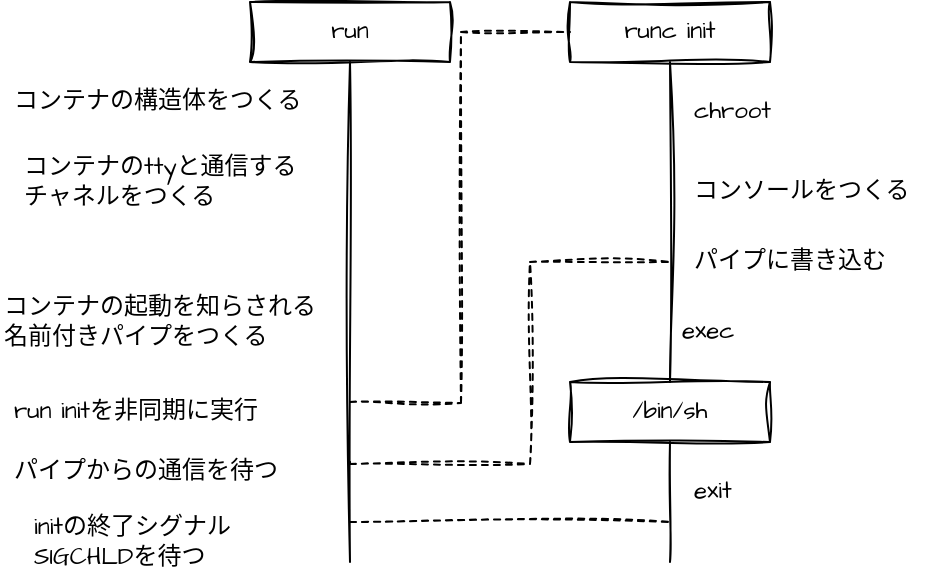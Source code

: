 <mxfile version="24.9.0">
  <diagram id="sAPiVkavU_vM4pkCJuUF" name="ページ1">
    <mxGraphModel dx="1422" dy="842" grid="1" gridSize="10" guides="1" tooltips="1" connect="1" arrows="1" fold="1" page="1" pageScale="1" pageWidth="827" pageHeight="1169" math="0" shadow="0">
      <root>
        <mxCell id="0" />
        <mxCell id="1" parent="0" />
        <mxCell id="mw6lGW8Ky8HHK7FtgKDe-1" value="" style="group" vertex="1" connectable="0" parent="1">
          <mxGeometry x="75" y="80" width="465" height="290" as="geometry" />
        </mxCell>
        <mxCell id="2hfiS1e1vaS1avcaZc8Z-2" value="run" style="rounded=0;whiteSpace=wrap;html=1;sketch=1;hachureGap=4;jiggle=2;curveFitting=1;fontFamily=Architects Daughter;fontSource=https%3A%2F%2Ffonts.googleapis.com%2Fcss%3Ffamily%3DArchitects%2BDaughter;fillColor=none;" parent="mw6lGW8Ky8HHK7FtgKDe-1" vertex="1">
          <mxGeometry x="125" width="100" height="30" as="geometry" />
        </mxCell>
        <mxCell id="2hfiS1e1vaS1avcaZc8Z-4" value="" style="endArrow=none;html=1;rounded=0;sketch=1;hachureGap=4;jiggle=2;curveFitting=1;fontFamily=Architects Daughter;fontSource=https%3A%2F%2Ffonts.googleapis.com%2Fcss%3Ffamily%3DArchitects%2BDaughter;entryX=0.5;entryY=1;entryDx=0;entryDy=0;" parent="mw6lGW8Ky8HHK7FtgKDe-1" target="2hfiS1e1vaS1avcaZc8Z-2" edge="1">
          <mxGeometry width="50" height="50" relative="1" as="geometry">
            <mxPoint x="175" y="280" as="sourcePoint" />
            <mxPoint x="285" y="220" as="targetPoint" />
          </mxGeometry>
        </mxCell>
        <mxCell id="2hfiS1e1vaS1avcaZc8Z-8" value="コンテナの構造体をつくる" style="text;html=1;align=left;verticalAlign=middle;whiteSpace=wrap;rounded=0;fontFamily=Architects Daughter;fontSource=https%3A%2F%2Ffonts.googleapis.com%2Fcss%3Ffamily%3DArchitects%2BDaughter;sketch=1;curveFitting=1;jiggle=2;strokeColor=none;" parent="mw6lGW8Ky8HHK7FtgKDe-1" vertex="1">
          <mxGeometry x="5" y="30" width="150" height="40" as="geometry" />
        </mxCell>
        <mxCell id="2hfiS1e1vaS1avcaZc8Z-10" value="コンテナのttyと通信するチャネル&lt;span style=&quot;background-color: initial;&quot;&gt;をつくる&lt;/span&gt;" style="text;html=1;align=left;verticalAlign=middle;whiteSpace=wrap;rounded=0;fontFamily=Architects Daughter;fontSource=https%3A%2F%2Ffonts.googleapis.com%2Fcss%3Ffamily%3DArchitects%2BDaughter;sketch=1;curveFitting=1;jiggle=2;strokeColor=none;" parent="mw6lGW8Ky8HHK7FtgKDe-1" vertex="1">
          <mxGeometry x="10" y="70" width="140" height="40" as="geometry" />
        </mxCell>
        <mxCell id="2hfiS1e1vaS1avcaZc8Z-13" value="コンテナの起動を知らされる&lt;span style=&quot;background-color: initial;&quot;&gt;名前付きパイプをつくる&lt;/span&gt;" style="text;html=1;align=left;verticalAlign=middle;whiteSpace=wrap;rounded=0;fontFamily=Architects Daughter;fontSource=https%3A%2F%2Ffonts.googleapis.com%2Fcss%3Ffamily%3DArchitects%2BDaughter;sketch=1;curveFitting=1;jiggle=2;strokeColor=none;" parent="mw6lGW8Ky8HHK7FtgKDe-1" vertex="1">
          <mxGeometry y="140" width="160" height="40" as="geometry" />
        </mxCell>
        <mxCell id="2hfiS1e1vaS1avcaZc8Z-15" value="run initを非同期に実行" style="text;html=1;align=left;verticalAlign=middle;whiteSpace=wrap;rounded=0;fontFamily=Architects Daughter;fontSource=https%3A%2F%2Ffonts.googleapis.com%2Fcss%3Ffamily%3DArchitects%2BDaughter;sketch=1;curveFitting=1;jiggle=2;strokeColor=none;" parent="mw6lGW8Ky8HHK7FtgKDe-1" vertex="1">
          <mxGeometry x="5" y="190" width="160" height="30" as="geometry" />
        </mxCell>
        <mxCell id="2hfiS1e1vaS1avcaZc8Z-38" style="edgeStyle=orthogonalEdgeStyle;rounded=0;sketch=1;hachureGap=4;jiggle=2;curveFitting=1;orthogonalLoop=1;jettySize=auto;html=1;entryX=0;entryY=0.5;entryDx=0;entryDy=0;fontFamily=Architects Daughter;fontSource=https%3A%2F%2Ffonts.googleapis.com%2Fcss%3Ffamily%3DArchitects%2BDaughter;endArrow=none;endFill=0;dashed=1;" parent="mw6lGW8Ky8HHK7FtgKDe-1" target="2hfiS1e1vaS1avcaZc8Z-18" edge="1">
          <mxGeometry relative="1" as="geometry">
            <mxPoint x="175" y="200" as="sourcePoint" />
          </mxGeometry>
        </mxCell>
        <mxCell id="2hfiS1e1vaS1avcaZc8Z-16" value="パイプからの通信を待つ" style="text;html=1;align=left;verticalAlign=middle;whiteSpace=wrap;rounded=0;fontFamily=Architects Daughter;fontSource=https%3A%2F%2Ffonts.googleapis.com%2Fcss%3Ffamily%3DArchitects%2BDaughter;sketch=1;curveFitting=1;jiggle=2;strokeColor=none;" parent="mw6lGW8Ky8HHK7FtgKDe-1" vertex="1">
          <mxGeometry x="5" y="220" width="160" height="30" as="geometry" />
        </mxCell>
        <mxCell id="2hfiS1e1vaS1avcaZc8Z-17" value="initの終了シグナルSIGCHLDを待つ" style="text;html=1;align=left;verticalAlign=middle;whiteSpace=wrap;rounded=0;fontFamily=Architects Daughter;fontSource=https%3A%2F%2Ffonts.googleapis.com%2Fcss%3Ffamily%3DArchitects%2BDaughter;sketch=1;curveFitting=1;jiggle=2;strokeColor=none;" parent="mw6lGW8Ky8HHK7FtgKDe-1" vertex="1">
          <mxGeometry x="15" y="250" width="140" height="40" as="geometry" />
        </mxCell>
        <mxCell id="2hfiS1e1vaS1avcaZc8Z-18" value="runc init" style="rounded=0;whiteSpace=wrap;html=1;sketch=1;hachureGap=4;jiggle=2;curveFitting=1;fontFamily=Architects Daughter;fontSource=https%3A%2F%2Ffonts.googleapis.com%2Fcss%3Ffamily%3DArchitects%2BDaughter;fillColor=none;" parent="mw6lGW8Ky8HHK7FtgKDe-1" vertex="1">
          <mxGeometry x="285" width="100" height="30" as="geometry" />
        </mxCell>
        <mxCell id="2hfiS1e1vaS1avcaZc8Z-19" value="/bin/sh" style="rounded=0;whiteSpace=wrap;html=1;sketch=1;hachureGap=4;jiggle=2;curveFitting=1;fontFamily=Architects Daughter;fontSource=https%3A%2F%2Ffonts.googleapis.com%2Fcss%3Ffamily%3DArchitects%2BDaughter;fillColor=none;" parent="mw6lGW8Ky8HHK7FtgKDe-1" vertex="1">
          <mxGeometry x="285" y="190" width="100" height="30" as="geometry" />
        </mxCell>
        <mxCell id="2hfiS1e1vaS1avcaZc8Z-22" value="" style="endArrow=none;html=1;rounded=0;sketch=1;hachureGap=4;jiggle=2;curveFitting=1;fontFamily=Architects Daughter;fontSource=https%3A%2F%2Ffonts.googleapis.com%2Fcss%3Ffamily%3DArchitects%2BDaughter;entryX=0.5;entryY=1;entryDx=0;entryDy=0;exitX=0.5;exitY=0;exitDx=0;exitDy=0;" parent="mw6lGW8Ky8HHK7FtgKDe-1" source="2hfiS1e1vaS1avcaZc8Z-19" target="2hfiS1e1vaS1avcaZc8Z-18" edge="1">
          <mxGeometry width="50" height="50" relative="1" as="geometry">
            <mxPoint x="185" y="320" as="sourcePoint" />
            <mxPoint x="185" y="40" as="targetPoint" />
          </mxGeometry>
        </mxCell>
        <mxCell id="2hfiS1e1vaS1avcaZc8Z-24" value="chroot" style="text;html=1;align=left;verticalAlign=middle;whiteSpace=wrap;rounded=0;fontFamily=Architects Daughter;fontSource=https%3A%2F%2Ffonts.googleapis.com%2Fcss%3Ffamily%3DArchitects%2BDaughter;sketch=1;curveFitting=1;jiggle=2;strokeColor=none;" parent="mw6lGW8Ky8HHK7FtgKDe-1" vertex="1">
          <mxGeometry x="345" y="40" width="50" height="30" as="geometry" />
        </mxCell>
        <mxCell id="2hfiS1e1vaS1avcaZc8Z-25" value="exec" style="text;html=1;align=left;verticalAlign=middle;whiteSpace=wrap;rounded=0;fontFamily=Architects Daughter;fontSource=https%3A%2F%2Ffonts.googleapis.com%2Fcss%3Ffamily%3DArchitects%2BDaughter;sketch=1;curveFitting=1;jiggle=2;strokeColor=none;" parent="mw6lGW8Ky8HHK7FtgKDe-1" vertex="1">
          <mxGeometry x="339" y="150" width="50" height="30" as="geometry" />
        </mxCell>
        <mxCell id="2hfiS1e1vaS1avcaZc8Z-26" value="パイプに書き込む" style="text;html=1;align=left;verticalAlign=middle;whiteSpace=wrap;rounded=0;fontFamily=Architects Daughter;fontSource=https%3A%2F%2Ffonts.googleapis.com%2Fcss%3Ffamily%3DArchitects%2BDaughter;sketch=1;curveFitting=1;jiggle=2;strokeColor=none;" parent="mw6lGW8Ky8HHK7FtgKDe-1" vertex="1">
          <mxGeometry x="345" y="115" width="106" height="30" as="geometry" />
        </mxCell>
        <mxCell id="2hfiS1e1vaS1avcaZc8Z-28" value="コンソールをつくる" style="text;html=1;align=left;verticalAlign=middle;whiteSpace=wrap;rounded=0;fontFamily=Architects Daughter;fontSource=https%3A%2F%2Ffonts.googleapis.com%2Fcss%3Ffamily%3DArchitects%2BDaughter;sketch=1;curveFitting=1;jiggle=2;strokeColor=none;" parent="mw6lGW8Ky8HHK7FtgKDe-1" vertex="1">
          <mxGeometry x="345" y="80" width="120" height="30" as="geometry" />
        </mxCell>
        <mxCell id="2hfiS1e1vaS1avcaZc8Z-30" value="exit" style="text;html=1;align=left;verticalAlign=middle;whiteSpace=wrap;rounded=0;fontFamily=Architects Daughter;fontSource=https%3A%2F%2Ffonts.googleapis.com%2Fcss%3Ffamily%3DArchitects%2BDaughter;sketch=1;curveFitting=1;jiggle=2;strokeColor=none;" parent="mw6lGW8Ky8HHK7FtgKDe-1" vertex="1">
          <mxGeometry x="345" y="230" width="50" height="30" as="geometry" />
        </mxCell>
        <mxCell id="2hfiS1e1vaS1avcaZc8Z-31" value="" style="endArrow=none;html=1;rounded=0;sketch=1;hachureGap=4;jiggle=2;curveFitting=1;fontFamily=Architects Daughter;fontSource=https%3A%2F%2Ffonts.googleapis.com%2Fcss%3Ffamily%3DArchitects%2BDaughter;entryX=0.5;entryY=1;entryDx=0;entryDy=0;" parent="mw6lGW8Ky8HHK7FtgKDe-1" edge="1">
          <mxGeometry width="50" height="50" relative="1" as="geometry">
            <mxPoint x="335" y="280" as="sourcePoint" />
            <mxPoint x="335" y="220" as="targetPoint" />
          </mxGeometry>
        </mxCell>
        <mxCell id="2hfiS1e1vaS1avcaZc8Z-39" style="edgeStyle=orthogonalEdgeStyle;rounded=0;sketch=1;hachureGap=4;jiggle=2;curveFitting=1;orthogonalLoop=1;jettySize=auto;html=1;fontFamily=Architects Daughter;fontSource=https%3A%2F%2Ffonts.googleapis.com%2Fcss%3Ffamily%3DArchitects%2BDaughter;endArrow=none;endFill=0;dashed=1;" parent="mw6lGW8Ky8HHK7FtgKDe-1" edge="1">
          <mxGeometry relative="1" as="geometry">
            <mxPoint x="175" y="230" as="sourcePoint" />
            <mxPoint x="335" y="130" as="targetPoint" />
            <Array as="points">
              <mxPoint x="175" y="231" />
              <mxPoint x="265" y="231" />
              <mxPoint x="265" y="130" />
            </Array>
          </mxGeometry>
        </mxCell>
        <mxCell id="2hfiS1e1vaS1avcaZc8Z-40" style="edgeStyle=orthogonalEdgeStyle;rounded=0;sketch=1;hachureGap=4;jiggle=2;curveFitting=1;orthogonalLoop=1;jettySize=auto;html=1;fontFamily=Architects Daughter;fontSource=https%3A%2F%2Ffonts.googleapis.com%2Fcss%3Ffamily%3DArchitects%2BDaughter;endArrow=none;endFill=0;dashed=1;" parent="mw6lGW8Ky8HHK7FtgKDe-1" edge="1">
          <mxGeometry relative="1" as="geometry">
            <mxPoint x="175" y="260" as="sourcePoint" />
            <mxPoint x="335" y="260" as="targetPoint" />
            <Array as="points">
              <mxPoint x="335" y="260" />
            </Array>
          </mxGeometry>
        </mxCell>
      </root>
    </mxGraphModel>
  </diagram>
</mxfile>
